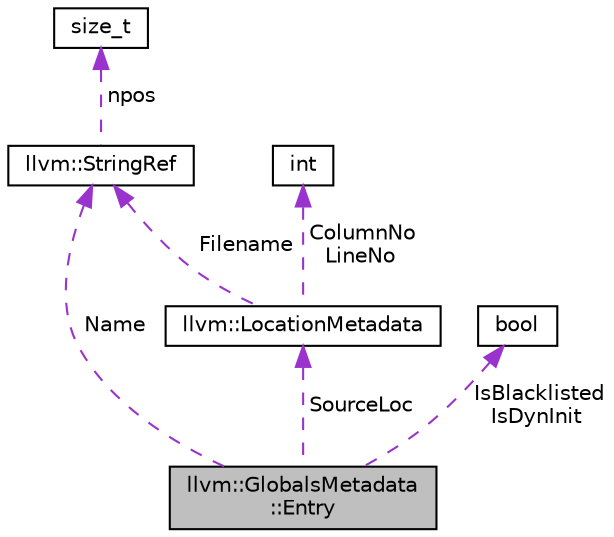 digraph "llvm::GlobalsMetadata::Entry"
{
 // LATEX_PDF_SIZE
  bgcolor="transparent";
  edge [fontname="Helvetica",fontsize="10",labelfontname="Helvetica",labelfontsize="10"];
  node [fontname="Helvetica",fontsize="10",shape="box"];
  Node1 [label="llvm::GlobalsMetadata\l::Entry",height=0.2,width=0.4,color="black", fillcolor="grey75", style="filled", fontcolor="black",tooltip=" "];
  Node2 -> Node1 [dir="back",color="darkorchid3",fontsize="10",style="dashed",label=" SourceLoc" ,fontname="Helvetica"];
  Node2 [label="llvm::LocationMetadata",height=0.2,width=0.4,color="black",URL="$structllvm_1_1LocationMetadata.html",tooltip="Frontend-provided metadata for source location."];
  Node3 -> Node2 [dir="back",color="darkorchid3",fontsize="10",style="dashed",label=" Filename" ,fontname="Helvetica"];
  Node3 [label="llvm::StringRef",height=0.2,width=0.4,color="black",URL="$classllvm_1_1StringRef.html",tooltip="StringRef - Represent a constant reference to a string, i.e."];
  Node4 -> Node3 [dir="back",color="darkorchid3",fontsize="10",style="dashed",label=" npos" ,fontname="Helvetica"];
  Node4 [label="size_t",height=0.2,width=0.4,color="black",URL="$classsize__t.html",tooltip=" "];
  Node5 -> Node2 [dir="back",color="darkorchid3",fontsize="10",style="dashed",label=" ColumnNo\nLineNo" ,fontname="Helvetica"];
  Node5 [label="int",height=0.2,width=0.4,color="black",tooltip=" "];
  Node3 -> Node1 [dir="back",color="darkorchid3",fontsize="10",style="dashed",label=" Name" ,fontname="Helvetica"];
  Node6 -> Node1 [dir="back",color="darkorchid3",fontsize="10",style="dashed",label=" IsBlacklisted\nIsDynInit" ,fontname="Helvetica"];
  Node6 [label="bool",height=0.2,width=0.4,color="black",URL="$classbool.html",tooltip=" "];
}
